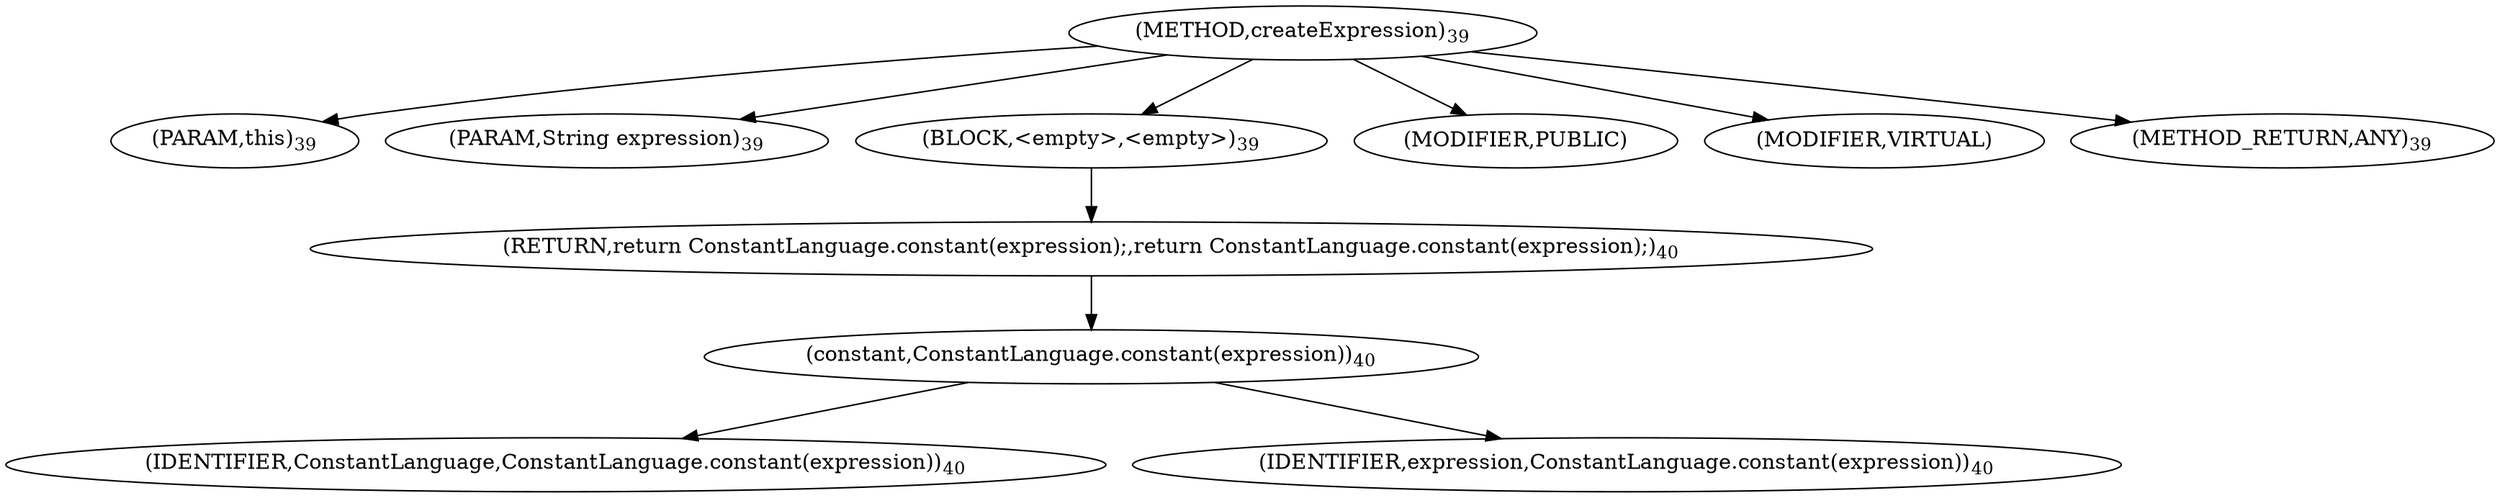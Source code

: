 digraph "createExpression" {  
"43" [label = <(METHOD,createExpression)<SUB>39</SUB>> ]
"44" [label = <(PARAM,this)<SUB>39</SUB>> ]
"45" [label = <(PARAM,String expression)<SUB>39</SUB>> ]
"46" [label = <(BLOCK,&lt;empty&gt;,&lt;empty&gt;)<SUB>39</SUB>> ]
"47" [label = <(RETURN,return ConstantLanguage.constant(expression);,return ConstantLanguage.constant(expression);)<SUB>40</SUB>> ]
"48" [label = <(constant,ConstantLanguage.constant(expression))<SUB>40</SUB>> ]
"49" [label = <(IDENTIFIER,ConstantLanguage,ConstantLanguage.constant(expression))<SUB>40</SUB>> ]
"50" [label = <(IDENTIFIER,expression,ConstantLanguage.constant(expression))<SUB>40</SUB>> ]
"51" [label = <(MODIFIER,PUBLIC)> ]
"52" [label = <(MODIFIER,VIRTUAL)> ]
"53" [label = <(METHOD_RETURN,ANY)<SUB>39</SUB>> ]
  "43" -> "44" 
  "43" -> "45" 
  "43" -> "46" 
  "43" -> "51" 
  "43" -> "52" 
  "43" -> "53" 
  "46" -> "47" 
  "47" -> "48" 
  "48" -> "49" 
  "48" -> "50" 
}
